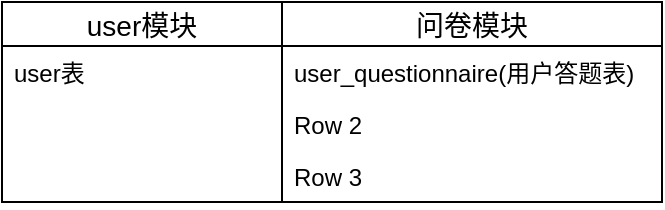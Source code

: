 <mxfile version="12.5.5" type="github">
  <diagram name="Page-1" id="e7e014a7-5840-1c2e-5031-d8a46d1fe8dd">
    <mxGraphModel dx="1024" dy="485" grid="1" gridSize="10" guides="1" tooltips="1" connect="1" arrows="1" fold="1" page="1" pageScale="1" pageWidth="1169" pageHeight="826" background="#ffffff" math="0" shadow="0">
      <root>
        <mxCell id="0"/>
        <mxCell id="1" parent="0"/>
        <mxCell id="bo6-_9pq4a2fclOm_5sS-16" value="user模块" style="swimlane;fontStyle=0;childLayout=stackLayout;horizontal=1;startSize=22;fillColor=none;horizontalStack=0;resizeParent=1;resizeParentMax=0;resizeLast=0;collapsible=1;marginBottom=0;swimlaneFillColor=#ffffff;align=center;fontSize=14;" vertex="1" parent="1">
          <mxGeometry x="210" y="40" width="140" height="100" as="geometry"/>
        </mxCell>
        <mxCell id="bo6-_9pq4a2fclOm_5sS-17" value="user表" style="text;strokeColor=none;fillColor=none;spacingLeft=4;spacingRight=4;overflow=hidden;rotatable=0;points=[[0,0.5],[1,0.5]];portConstraint=eastwest;fontSize=12;" vertex="1" parent="bo6-_9pq4a2fclOm_5sS-16">
          <mxGeometry y="22" width="140" height="78" as="geometry"/>
        </mxCell>
        <mxCell id="bo6-_9pq4a2fclOm_5sS-20" value="问卷模块" style="swimlane;fontStyle=0;childLayout=stackLayout;horizontal=1;startSize=22;fillColor=none;horizontalStack=0;resizeParent=1;resizeParentMax=0;resizeLast=0;collapsible=1;marginBottom=0;swimlaneFillColor=#ffffff;align=center;fontSize=14;" vertex="1" parent="1">
          <mxGeometry x="350" y="40" width="190" height="100" as="geometry"/>
        </mxCell>
        <mxCell id="bo6-_9pq4a2fclOm_5sS-21" value="user_questionnaire(用户答题表)" style="text;strokeColor=none;fillColor=none;spacingLeft=4;spacingRight=4;overflow=hidden;rotatable=0;points=[[0,0.5],[1,0.5]];portConstraint=eastwest;fontSize=12;" vertex="1" parent="bo6-_9pq4a2fclOm_5sS-20">
          <mxGeometry y="22" width="190" height="26" as="geometry"/>
        </mxCell>
        <mxCell id="bo6-_9pq4a2fclOm_5sS-22" value="Row 2" style="text;strokeColor=none;fillColor=none;spacingLeft=4;spacingRight=4;overflow=hidden;rotatable=0;points=[[0,0.5],[1,0.5]];portConstraint=eastwest;fontSize=12;" vertex="1" parent="bo6-_9pq4a2fclOm_5sS-20">
          <mxGeometry y="48" width="190" height="26" as="geometry"/>
        </mxCell>
        <mxCell id="bo6-_9pq4a2fclOm_5sS-23" value="Row 3" style="text;strokeColor=none;fillColor=none;spacingLeft=4;spacingRight=4;overflow=hidden;rotatable=0;points=[[0,0.5],[1,0.5]];portConstraint=eastwest;fontSize=12;" vertex="1" parent="bo6-_9pq4a2fclOm_5sS-20">
          <mxGeometry y="74" width="190" height="26" as="geometry"/>
        </mxCell>
      </root>
    </mxGraphModel>
  </diagram>
</mxfile>
